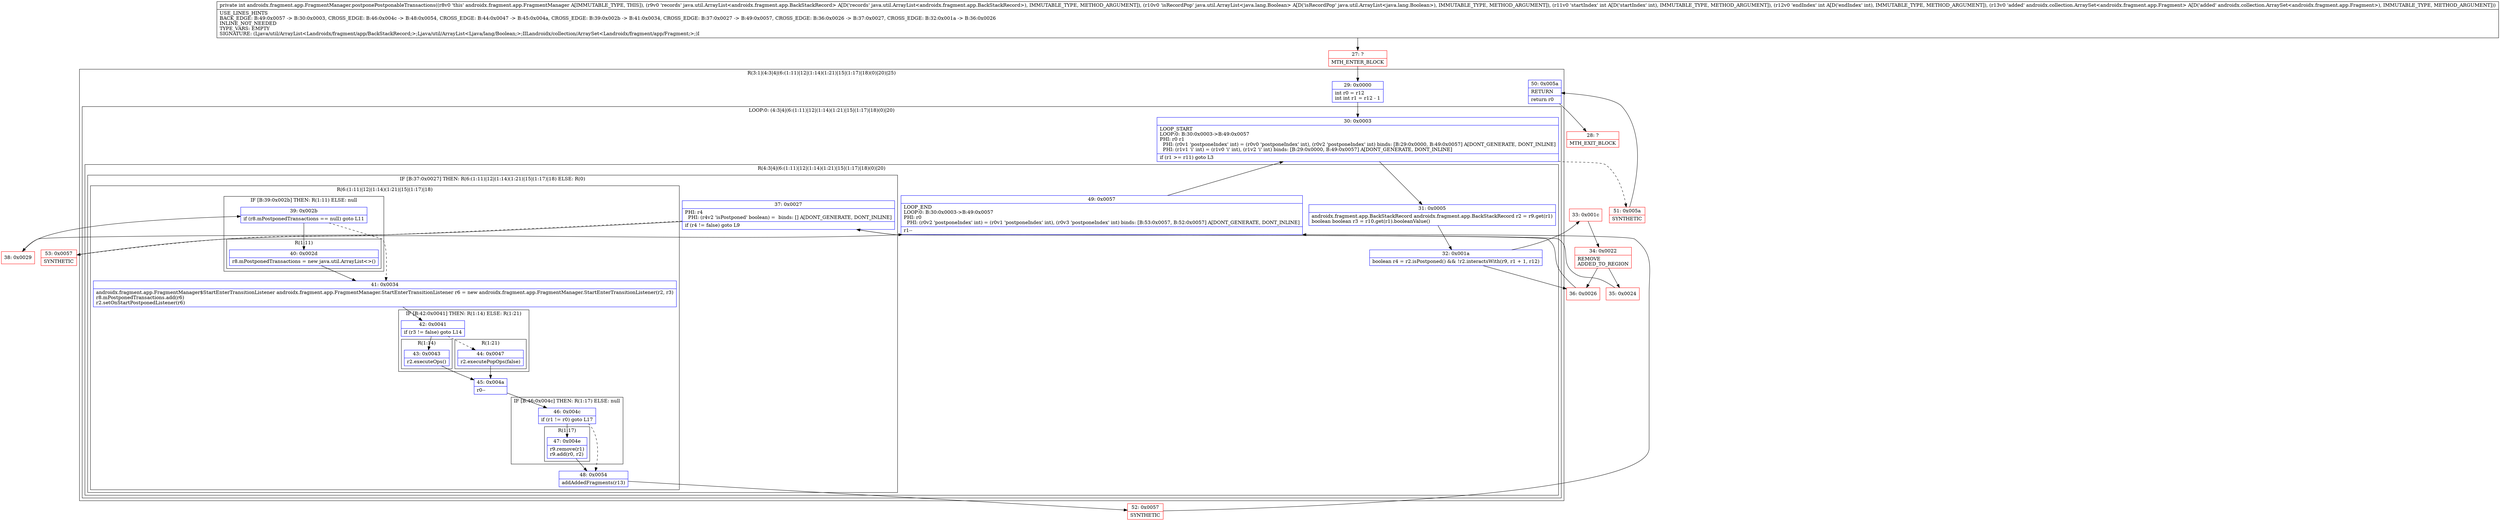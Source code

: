 digraph "CFG forandroidx.fragment.app.FragmentManager.postponePostponableTransactions(Ljava\/util\/ArrayList;Ljava\/util\/ArrayList;IILandroidx\/collection\/ArraySet;)I" {
subgraph cluster_Region_1029650136 {
label = "R(3:1|(4:3|4|(6:(1:11)|12|(1:14)(1:21)|15|(1:17)|18)(0)|20)|25)";
node [shape=record,color=blue];
Node_29 [shape=record,label="{29\:\ 0x0000|int r0 = r12\lint int r1 = r12 \- 1\l}"];
subgraph cluster_LoopRegion_52653677 {
label = "LOOP:0: (4:3|4|(6:(1:11)|12|(1:14)(1:21)|15|(1:17)|18)(0)|20)";
node [shape=record,color=blue];
Node_30 [shape=record,label="{30\:\ 0x0003|LOOP_START\lLOOP:0: B:30:0x0003\-\>B:49:0x0057\lPHI: r0 r1 \l  PHI: (r0v1 'postponeIndex' int) = (r0v0 'postponeIndex' int), (r0v2 'postponeIndex' int) binds: [B:29:0x0000, B:49:0x0057] A[DONT_GENERATE, DONT_INLINE]\l  PHI: (r1v1 'i' int) = (r1v0 'i' int), (r1v2 'i' int) binds: [B:29:0x0000, B:49:0x0057] A[DONT_GENERATE, DONT_INLINE]\l|if (r1 \>= r11) goto L3\l}"];
subgraph cluster_Region_904321558 {
label = "R(4:3|4|(6:(1:11)|12|(1:14)(1:21)|15|(1:17)|18)(0)|20)";
node [shape=record,color=blue];
Node_31 [shape=record,label="{31\:\ 0x0005|androidx.fragment.app.BackStackRecord androidx.fragment.app.BackStackRecord r2 = r9.get(r1)\lboolean boolean r3 = r10.get(r1).booleanValue()\l}"];
Node_32 [shape=record,label="{32\:\ 0x001a|boolean r4 = r2.isPostponed() && !r2.interactsWith(r9, r1 + 1, r12)\l}"];
subgraph cluster_IfRegion_265279858 {
label = "IF [B:37:0x0027] THEN: R(6:(1:11)|12|(1:14)(1:21)|15|(1:17)|18) ELSE: R(0)";
node [shape=record,color=blue];
Node_37 [shape=record,label="{37\:\ 0x0027|PHI: r4 \l  PHI: (r4v2 'isPostponed' boolean) =  binds: [] A[DONT_GENERATE, DONT_INLINE]\l|if (r4 != false) goto L9\l}"];
subgraph cluster_Region_1582106584 {
label = "R(6:(1:11)|12|(1:14)(1:21)|15|(1:17)|18)";
node [shape=record,color=blue];
subgraph cluster_IfRegion_1864543972 {
label = "IF [B:39:0x002b] THEN: R(1:11) ELSE: null";
node [shape=record,color=blue];
Node_39 [shape=record,label="{39\:\ 0x002b|if (r8.mPostponedTransactions == null) goto L11\l}"];
subgraph cluster_Region_1540499120 {
label = "R(1:11)";
node [shape=record,color=blue];
Node_40 [shape=record,label="{40\:\ 0x002d|r8.mPostponedTransactions = new java.util.ArrayList\<\>()\l}"];
}
}
Node_41 [shape=record,label="{41\:\ 0x0034|androidx.fragment.app.FragmentManager$StartEnterTransitionListener androidx.fragment.app.FragmentManager.StartEnterTransitionListener r6 = new androidx.fragment.app.FragmentManager.StartEnterTransitionListener(r2, r3)\lr8.mPostponedTransactions.add(r6)\lr2.setOnStartPostponedListener(r6)\l}"];
subgraph cluster_IfRegion_209360001 {
label = "IF [B:42:0x0041] THEN: R(1:14) ELSE: R(1:21)";
node [shape=record,color=blue];
Node_42 [shape=record,label="{42\:\ 0x0041|if (r3 != false) goto L14\l}"];
subgraph cluster_Region_549842607 {
label = "R(1:14)";
node [shape=record,color=blue];
Node_43 [shape=record,label="{43\:\ 0x0043|r2.executeOps()\l}"];
}
subgraph cluster_Region_338874476 {
label = "R(1:21)";
node [shape=record,color=blue];
Node_44 [shape=record,label="{44\:\ 0x0047|r2.executePopOps(false)\l}"];
}
}
Node_45 [shape=record,label="{45\:\ 0x004a|r0\-\-\l}"];
subgraph cluster_IfRegion_89267345 {
label = "IF [B:46:0x004c] THEN: R(1:17) ELSE: null";
node [shape=record,color=blue];
Node_46 [shape=record,label="{46\:\ 0x004c|if (r1 != r0) goto L17\l}"];
subgraph cluster_Region_1192126882 {
label = "R(1:17)";
node [shape=record,color=blue];
Node_47 [shape=record,label="{47\:\ 0x004e|r9.remove(r1)\lr9.add(r0, r2)\l}"];
}
}
Node_48 [shape=record,label="{48\:\ 0x0054|addAddedFragments(r13)\l}"];
}
subgraph cluster_Region_1512838019 {
label = "R(0)";
node [shape=record,color=blue];
}
}
Node_49 [shape=record,label="{49\:\ 0x0057|LOOP_END\lLOOP:0: B:30:0x0003\-\>B:49:0x0057\lPHI: r0 \l  PHI: (r0v2 'postponeIndex' int) = (r0v1 'postponeIndex' int), (r0v3 'postponeIndex' int) binds: [B:53:0x0057, B:52:0x0057] A[DONT_GENERATE, DONT_INLINE]\l|r1\-\-\l}"];
}
}
Node_50 [shape=record,label="{50\:\ 0x005a|RETURN\l|return r0\l}"];
}
Node_27 [shape=record,color=red,label="{27\:\ ?|MTH_ENTER_BLOCK\l}"];
Node_33 [shape=record,color=red,label="{33\:\ 0x001c}"];
Node_34 [shape=record,color=red,label="{34\:\ 0x0022|REMOVE\lADDED_TO_REGION\l}"];
Node_35 [shape=record,color=red,label="{35\:\ 0x0024}"];
Node_38 [shape=record,color=red,label="{38\:\ 0x0029}"];
Node_52 [shape=record,color=red,label="{52\:\ 0x0057|SYNTHETIC\l}"];
Node_53 [shape=record,color=red,label="{53\:\ 0x0057|SYNTHETIC\l}"];
Node_36 [shape=record,color=red,label="{36\:\ 0x0026}"];
Node_51 [shape=record,color=red,label="{51\:\ 0x005a|SYNTHETIC\l}"];
Node_28 [shape=record,color=red,label="{28\:\ ?|MTH_EXIT_BLOCK\l}"];
MethodNode[shape=record,label="{private int androidx.fragment.app.FragmentManager.postponePostponableTransactions((r8v0 'this' androidx.fragment.app.FragmentManager A[IMMUTABLE_TYPE, THIS]), (r9v0 'records' java.util.ArrayList\<androidx.fragment.app.BackStackRecord\> A[D('records' java.util.ArrayList\<androidx.fragment.app.BackStackRecord\>), IMMUTABLE_TYPE, METHOD_ARGUMENT]), (r10v0 'isRecordPop' java.util.ArrayList\<java.lang.Boolean\> A[D('isRecordPop' java.util.ArrayList\<java.lang.Boolean\>), IMMUTABLE_TYPE, METHOD_ARGUMENT]), (r11v0 'startIndex' int A[D('startIndex' int), IMMUTABLE_TYPE, METHOD_ARGUMENT]), (r12v0 'endIndex' int A[D('endIndex' int), IMMUTABLE_TYPE, METHOD_ARGUMENT]), (r13v0 'added' androidx.collection.ArraySet\<androidx.fragment.app.Fragment\> A[D('added' androidx.collection.ArraySet\<androidx.fragment.app.Fragment\>), IMMUTABLE_TYPE, METHOD_ARGUMENT]))  | USE_LINES_HINTS\lBACK_EDGE: B:49:0x0057 \-\> B:30:0x0003, CROSS_EDGE: B:46:0x004c \-\> B:48:0x0054, CROSS_EDGE: B:44:0x0047 \-\> B:45:0x004a, CROSS_EDGE: B:39:0x002b \-\> B:41:0x0034, CROSS_EDGE: B:37:0x0027 \-\> B:49:0x0057, CROSS_EDGE: B:36:0x0026 \-\> B:37:0x0027, CROSS_EDGE: B:32:0x001a \-\> B:36:0x0026\lINLINE_NOT_NEEDED\lTYPE_VARS: EMPTY\lSIGNATURE: (Ljava\/util\/ArrayList\<Landroidx\/fragment\/app\/BackStackRecord;\>;Ljava\/util\/ArrayList\<Ljava\/lang\/Boolean;\>;IILandroidx\/collection\/ArraySet\<Landroidx\/fragment\/app\/Fragment;\>;)I\l}"];
MethodNode -> Node_27;Node_29 -> Node_30;
Node_30 -> Node_31;
Node_30 -> Node_51[style=dashed];
Node_31 -> Node_32;
Node_32 -> Node_33;
Node_32 -> Node_36;
Node_37 -> Node_38;
Node_37 -> Node_53[style=dashed];
Node_39 -> Node_40;
Node_39 -> Node_41[style=dashed];
Node_40 -> Node_41;
Node_41 -> Node_42;
Node_42 -> Node_43;
Node_42 -> Node_44[style=dashed];
Node_43 -> Node_45;
Node_44 -> Node_45;
Node_45 -> Node_46;
Node_46 -> Node_47;
Node_46 -> Node_48[style=dashed];
Node_47 -> Node_48;
Node_48 -> Node_52;
Node_49 -> Node_30;
Node_50 -> Node_28;
Node_27 -> Node_29;
Node_33 -> Node_34;
Node_34 -> Node_35;
Node_34 -> Node_36;
Node_35 -> Node_37;
Node_38 -> Node_39;
Node_52 -> Node_49;
Node_53 -> Node_49;
Node_36 -> Node_37;
Node_51 -> Node_50;
}

